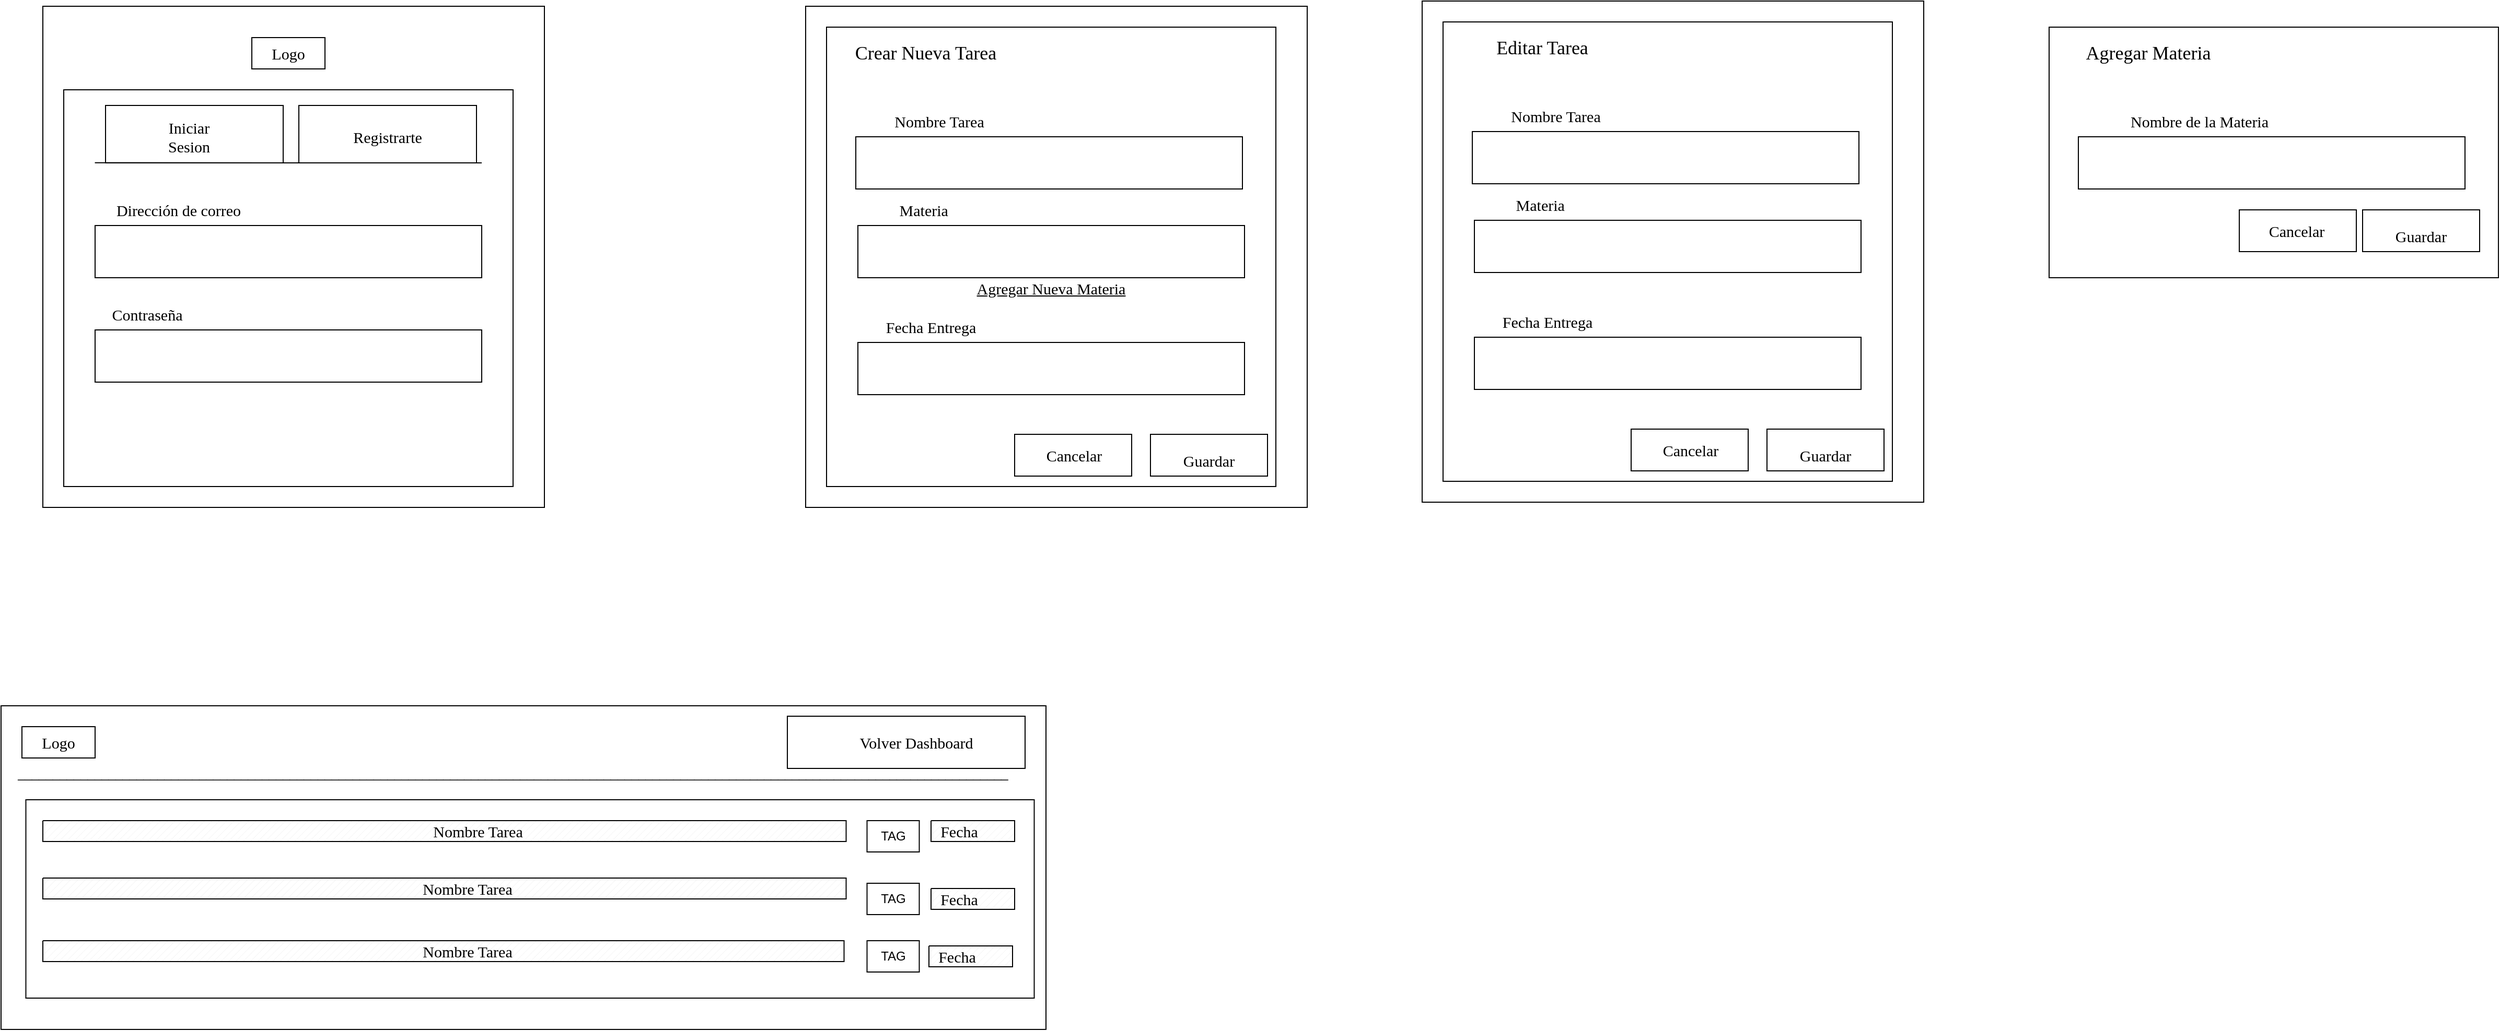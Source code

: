 <mxfile version="26.2.2">
  <diagram name="Página-1" id="y9sjLF-I0lAovRhFKU5r">
    <mxGraphModel dx="1212" dy="872" grid="1" gridSize="10" guides="1" tooltips="1" connect="1" arrows="1" fold="1" page="1" pageScale="1" pageWidth="4400" pageHeight="4400" math="0" shadow="0">
      <root>
        <mxCell id="0" />
        <mxCell id="1" parent="0" />
        <mxCell id="Q5biwwvEiw_lb612Y_QM-18" value="" style="rounded=0;whiteSpace=wrap;html=1;" vertex="1" parent="1">
          <mxGeometry x="130" y="830" width="1000" height="310" as="geometry" />
        </mxCell>
        <mxCell id="Q5biwwvEiw_lb612Y_QM-148" value="" style="rounded=0;whiteSpace=wrap;html=1;" vertex="1" parent="1">
          <mxGeometry x="882.5" y="840" width="227.5" height="50" as="geometry" />
        </mxCell>
        <mxCell id="Q5biwwvEiw_lb612Y_QM-8" value="" style="rounded=0;whiteSpace=wrap;html=1;" vertex="1" parent="1">
          <mxGeometry x="360" y="180" width="110" height="40" as="geometry" />
        </mxCell>
        <mxCell id="Q5biwwvEiw_lb612Y_QM-2" value="" style="whiteSpace=wrap;html=1;aspect=fixed;" vertex="1" parent="1">
          <mxGeometry x="170" y="160" width="480" height="480" as="geometry" />
        </mxCell>
        <mxCell id="Q5biwwvEiw_lb612Y_QM-3" value="" style="rounded=0;whiteSpace=wrap;html=1;" vertex="1" parent="1">
          <mxGeometry x="190" y="240" width="430" height="380" as="geometry" />
        </mxCell>
        <mxCell id="Q5biwwvEiw_lb612Y_QM-4" value="" style="endArrow=none;html=1;rounded=0;exitX=0.171;exitY=0.38;exitDx=0;exitDy=0;exitPerimeter=0;" edge="1" parent="1">
          <mxGeometry width="50" height="50" relative="1" as="geometry">
            <mxPoint x="219.782" y="309.9" as="sourcePoint" />
            <mxPoint x="370" y="310" as="targetPoint" />
            <Array as="points">
              <mxPoint x="590" y="310" />
            </Array>
          </mxGeometry>
        </mxCell>
        <mxCell id="Q5biwwvEiw_lb612Y_QM-5" value="&lt;font style=&quot;font-size: 15px;&quot;&gt;Iniciar Sesion&lt;/font&gt;" style="text;html=1;align=center;verticalAlign=middle;whiteSpace=wrap;rounded=0;fontFamily=Verdana;" vertex="1" parent="1">
          <mxGeometry x="280" y="270" width="60" height="30" as="geometry" />
        </mxCell>
        <mxCell id="Q5biwwvEiw_lb612Y_QM-6" value="&lt;font style=&quot;font-size: 15px;&quot;&gt;Registrarte&lt;/font&gt;" style="text;html=1;align=center;verticalAlign=middle;whiteSpace=wrap;rounded=0;fontFamily=Verdana;" vertex="1" parent="1">
          <mxGeometry x="470" y="270" width="60" height="30" as="geometry" />
        </mxCell>
        <mxCell id="Q5biwwvEiw_lb612Y_QM-7" value="&lt;font style=&quot;font-size: 15px;&quot;&gt;Logo&lt;/font&gt;" style="text;html=1;align=center;verticalAlign=middle;whiteSpace=wrap;rounded=0;fontFamily=Verdana;" vertex="1" parent="1">
          <mxGeometry x="375" y="190" width="60" height="30" as="geometry" />
        </mxCell>
        <mxCell id="Q5biwwvEiw_lb612Y_QM-9" value="" style="rounded=0;whiteSpace=wrap;html=1;fillColor=none;" vertex="1" parent="1">
          <mxGeometry x="370" y="190" width="70" height="30" as="geometry" />
        </mxCell>
        <mxCell id="Q5biwwvEiw_lb612Y_QM-10" value="&lt;span style=&quot;font-size: 15px;&quot;&gt;Dirección de correo&lt;/span&gt;" style="text;html=1;align=center;verticalAlign=middle;whiteSpace=wrap;rounded=0;fontFamily=Verdana;" vertex="1" parent="1">
          <mxGeometry x="220" y="340" width="160" height="30" as="geometry" />
        </mxCell>
        <mxCell id="Q5biwwvEiw_lb612Y_QM-11" value="" style="rounded=0;whiteSpace=wrap;html=1;" vertex="1" parent="1">
          <mxGeometry x="220" y="370" width="370" height="50" as="geometry" />
        </mxCell>
        <mxCell id="Q5biwwvEiw_lb612Y_QM-12" value="&lt;span style=&quot;font-size: 15px;&quot;&gt;Contraseña&lt;/span&gt;" style="text;html=1;align=center;verticalAlign=middle;whiteSpace=wrap;rounded=0;fontFamily=Verdana;" vertex="1" parent="1">
          <mxGeometry x="220" y="440" width="100" height="30" as="geometry" />
        </mxCell>
        <mxCell id="Q5biwwvEiw_lb612Y_QM-13" value="" style="rounded=0;whiteSpace=wrap;html=1;" vertex="1" parent="1">
          <mxGeometry x="220" y="470" width="370" height="50" as="geometry" />
        </mxCell>
        <mxCell id="Q5biwwvEiw_lb612Y_QM-15" value="" style="rounded=0;whiteSpace=wrap;html=1;fillColor=none;" vertex="1" parent="1">
          <mxGeometry x="230" y="255" width="170" height="55" as="geometry" />
        </mxCell>
        <mxCell id="Q5biwwvEiw_lb612Y_QM-16" value="" style="rounded=0;whiteSpace=wrap;html=1;fillColor=none;" vertex="1" parent="1">
          <mxGeometry x="415" y="255" width="170" height="55" as="geometry" />
        </mxCell>
        <mxCell id="Q5biwwvEiw_lb612Y_QM-22" value="______________________________________________________________________________________________________________________________________________" style="text;html=1;align=center;verticalAlign=middle;whiteSpace=wrap;rounded=0;" vertex="1" parent="1">
          <mxGeometry x="590" y="880" width="60" height="30" as="geometry" />
        </mxCell>
        <mxCell id="Q5biwwvEiw_lb612Y_QM-24" value="" style="rounded=0;whiteSpace=wrap;html=1;fillColor=none;" vertex="1" parent="1">
          <mxGeometry x="150" y="850" width="70" height="30" as="geometry" />
        </mxCell>
        <mxCell id="Q5biwwvEiw_lb612Y_QM-26" value="&lt;span style=&quot;font-size: 15px;&quot;&gt;Logo&lt;/span&gt;" style="text;html=1;align=center;verticalAlign=middle;whiteSpace=wrap;rounded=0;fontFamily=Verdana;" vertex="1" parent="1">
          <mxGeometry x="150" y="850" width="70" height="30" as="geometry" />
        </mxCell>
        <mxCell id="Q5biwwvEiw_lb612Y_QM-51" value="" style="rounded=0;whiteSpace=wrap;html=1;fillColor=none;" vertex="1" parent="1">
          <mxGeometry x="153.75" y="920" width="965" height="190" as="geometry" />
        </mxCell>
        <mxCell id="Q5biwwvEiw_lb612Y_QM-55" value="" style="verticalLabelPosition=bottom;verticalAlign=top;html=1;shape=mxgraph.basic.patternFillRect;fillStyle=diag;step=5;fillStrokeWidth=0.2;fillStrokeColor=#dddddd;" vertex="1" parent="1">
          <mxGeometry x="170" y="940" width="768.75" height="20" as="geometry" />
        </mxCell>
        <mxCell id="Q5biwwvEiw_lb612Y_QM-56" value="" style="verticalLabelPosition=bottom;verticalAlign=top;html=1;shape=mxgraph.basic.patternFillRect;fillStyle=diag;step=5;fillStrokeWidth=0.2;fillStrokeColor=#dddddd;" vertex="1" parent="1">
          <mxGeometry x="1020" y="940" width="80" height="20" as="geometry" />
        </mxCell>
        <mxCell id="Q5biwwvEiw_lb612Y_QM-57" value="&lt;span style=&quot;font-size: 15px;&quot;&gt;Nombre Tarea&lt;/span&gt;" style="text;html=1;align=center;verticalAlign=middle;whiteSpace=wrap;rounded=0;fontFamily=Verdana;" vertex="1" parent="1">
          <mxGeometry x="493.75" y="935" width="185" height="30" as="geometry" />
        </mxCell>
        <mxCell id="Q5biwwvEiw_lb612Y_QM-58" value="&lt;span style=&quot;font-size: 15px;&quot;&gt;Fecha&lt;/span&gt;" style="text;html=1;align=center;verticalAlign=middle;whiteSpace=wrap;rounded=0;fontFamily=Verdana;" vertex="1" parent="1">
          <mxGeometry x="982.5" y="935" width="127.5" height="30" as="geometry" />
        </mxCell>
        <mxCell id="Q5biwwvEiw_lb612Y_QM-59" value="" style="verticalLabelPosition=bottom;verticalAlign=top;html=1;shape=mxgraph.basic.patternFillRect;fillStyle=diag;step=5;fillStrokeWidth=0.2;fillStrokeColor=#dddddd;" vertex="1" parent="1">
          <mxGeometry x="170" y="995" width="768.75" height="20" as="geometry" />
        </mxCell>
        <mxCell id="Q5biwwvEiw_lb612Y_QM-62" value="&lt;span style=&quot;font-size: 15px;&quot;&gt;Nombre Tarea&lt;/span&gt;" style="text;html=1;align=center;verticalAlign=middle;whiteSpace=wrap;rounded=0;fontFamily=Verdana;" vertex="1" parent="1">
          <mxGeometry x="483.75" y="990" width="185" height="30" as="geometry" />
        </mxCell>
        <mxCell id="Q5biwwvEiw_lb612Y_QM-63" value="" style="verticalLabelPosition=bottom;verticalAlign=top;html=1;shape=mxgraph.basic.patternFillRect;fillStyle=diag;step=5;fillStrokeWidth=0.2;fillStrokeColor=#dddddd;" vertex="1" parent="1">
          <mxGeometry x="170" y="1055" width="766.75" height="20" as="geometry" />
        </mxCell>
        <mxCell id="Q5biwwvEiw_lb612Y_QM-66" value="&lt;span style=&quot;font-size: 15px;&quot;&gt;Nombre Tarea&lt;/span&gt;" style="text;html=1;align=center;verticalAlign=middle;whiteSpace=wrap;rounded=0;fontFamily=Verdana;" vertex="1" parent="1">
          <mxGeometry x="483.75" y="1050" width="185" height="30" as="geometry" />
        </mxCell>
        <mxCell id="Q5biwwvEiw_lb612Y_QM-71" value="TAG" style="rounded=0;whiteSpace=wrap;html=1;" vertex="1" parent="1">
          <mxGeometry x="958.75" y="940" width="50" height="30" as="geometry" />
        </mxCell>
        <mxCell id="Q5biwwvEiw_lb612Y_QM-72" value="TAG" style="rounded=0;whiteSpace=wrap;html=1;" vertex="1" parent="1">
          <mxGeometry x="958.75" y="1000" width="50" height="30" as="geometry" />
        </mxCell>
        <mxCell id="Q5biwwvEiw_lb612Y_QM-75" value="TAG" style="rounded=0;whiteSpace=wrap;html=1;" vertex="1" parent="1">
          <mxGeometry x="958.75" y="1055" width="50" height="30" as="geometry" />
        </mxCell>
        <mxCell id="Q5biwwvEiw_lb612Y_QM-82" value="" style="rounded=0;whiteSpace=wrap;html=1;" vertex="1" parent="1">
          <mxGeometry x="1090" y="180" width="110" height="40" as="geometry" />
        </mxCell>
        <mxCell id="Q5biwwvEiw_lb612Y_QM-83" value="" style="whiteSpace=wrap;html=1;aspect=fixed;" vertex="1" parent="1">
          <mxGeometry x="900" y="160" width="480" height="480" as="geometry" />
        </mxCell>
        <mxCell id="Q5biwwvEiw_lb612Y_QM-84" value="" style="rounded=0;whiteSpace=wrap;html=1;" vertex="1" parent="1">
          <mxGeometry x="920" y="180" width="430" height="440" as="geometry" />
        </mxCell>
        <mxCell id="Q5biwwvEiw_lb612Y_QM-90" value="&lt;span style=&quot;font-size: 15px;&quot;&gt;Materia&amp;nbsp; &amp;nbsp; &amp;nbsp; &amp;nbsp; &amp;nbsp;&lt;/span&gt;" style="text;html=1;align=center;verticalAlign=middle;whiteSpace=wrap;rounded=0;fontFamily=Verdana;" vertex="1" parent="1">
          <mxGeometry x="950" y="340" width="160" height="30" as="geometry" />
        </mxCell>
        <mxCell id="Q5biwwvEiw_lb612Y_QM-91" value="" style="rounded=0;whiteSpace=wrap;html=1;" vertex="1" parent="1">
          <mxGeometry x="950" y="370" width="370" height="50" as="geometry" />
        </mxCell>
        <mxCell id="Q5biwwvEiw_lb612Y_QM-92" value="&lt;span style=&quot;font-size: 15px;&quot;&gt;Fecha Entrega&lt;/span&gt;" style="text;html=1;align=center;verticalAlign=middle;whiteSpace=wrap;rounded=0;fontFamily=Verdana;" vertex="1" parent="1">
          <mxGeometry x="950" y="452" width="140" height="30" as="geometry" />
        </mxCell>
        <mxCell id="Q5biwwvEiw_lb612Y_QM-93" value="" style="rounded=0;whiteSpace=wrap;html=1;" vertex="1" parent="1">
          <mxGeometry x="950" y="482" width="370" height="50" as="geometry" />
        </mxCell>
        <mxCell id="Q5biwwvEiw_lb612Y_QM-96" value="&lt;font style=&quot;font-size: 18px;&quot;&gt;Crear Nueva Tarea&lt;/font&gt;" style="text;html=1;align=center;verticalAlign=middle;whiteSpace=wrap;rounded=0;fontFamily=Verdana;" vertex="1" parent="1">
          <mxGeometry x="920" y="190" width="190" height="30" as="geometry" />
        </mxCell>
        <mxCell id="Q5biwwvEiw_lb612Y_QM-97" value="&lt;span style=&quot;font-size: 15px;&quot;&gt;Nombre Tarea&lt;/span&gt;" style="text;html=1;align=center;verticalAlign=middle;whiteSpace=wrap;rounded=0;fontFamily=Verdana;" vertex="1" parent="1">
          <mxGeometry x="948" y="255" width="160" height="30" as="geometry" />
        </mxCell>
        <mxCell id="Q5biwwvEiw_lb612Y_QM-98" value="" style="rounded=0;whiteSpace=wrap;html=1;" vertex="1" parent="1">
          <mxGeometry x="948" y="285" width="370" height="50" as="geometry" />
        </mxCell>
        <mxCell id="Q5biwwvEiw_lb612Y_QM-99" value="&lt;span style=&quot;font-size: 15px;&quot;&gt;&lt;u&gt;Agregar Nueva Materia&lt;/u&gt;&lt;/span&gt;" style="text;html=1;align=center;verticalAlign=middle;whiteSpace=wrap;rounded=0;fontFamily=Verdana;" vertex="1" parent="1">
          <mxGeometry x="970" y="415" width="330" height="30" as="geometry" />
        </mxCell>
        <mxCell id="Q5biwwvEiw_lb612Y_QM-100" value="" style="rounded=0;whiteSpace=wrap;html=1;" vertex="1" parent="1">
          <mxGeometry x="1100" y="570" width="112" height="40" as="geometry" />
        </mxCell>
        <mxCell id="Q5biwwvEiw_lb612Y_QM-101" value="&lt;span style=&quot;font-size: 15px;&quot;&gt;Cancelar&lt;/span&gt;" style="text;html=1;align=center;verticalAlign=middle;whiteSpace=wrap;rounded=0;fontFamily=Verdana;" vertex="1" parent="1">
          <mxGeometry x="1102" y="575" width="110" height="30" as="geometry" />
        </mxCell>
        <mxCell id="Q5biwwvEiw_lb612Y_QM-108" value="" style="rounded=0;whiteSpace=wrap;html=1;" vertex="1" parent="1">
          <mxGeometry x="1230" y="570" width="112" height="40" as="geometry" />
        </mxCell>
        <mxCell id="Q5biwwvEiw_lb612Y_QM-109" value="&lt;span style=&quot;font-size: 15px;&quot;&gt;Guardar&lt;/span&gt;" style="text;html=1;align=center;verticalAlign=middle;whiteSpace=wrap;rounded=0;fontFamily=Verdana;" vertex="1" parent="1">
          <mxGeometry x="1231" y="580" width="110" height="30" as="geometry" />
        </mxCell>
        <mxCell id="Q5biwwvEiw_lb612Y_QM-112" value="" style="rounded=0;whiteSpace=wrap;html=1;" vertex="1" parent="1">
          <mxGeometry x="1680" y="175" width="110" height="40" as="geometry" />
        </mxCell>
        <mxCell id="Q5biwwvEiw_lb612Y_QM-113" value="" style="whiteSpace=wrap;html=1;aspect=fixed;" vertex="1" parent="1">
          <mxGeometry x="1490" y="155" width="480" height="480" as="geometry" />
        </mxCell>
        <mxCell id="Q5biwwvEiw_lb612Y_QM-114" value="" style="rounded=0;whiteSpace=wrap;html=1;" vertex="1" parent="1">
          <mxGeometry x="1510" y="175" width="430" height="440" as="geometry" />
        </mxCell>
        <mxCell id="Q5biwwvEiw_lb612Y_QM-115" value="&lt;span style=&quot;font-size: 15px;&quot;&gt;Materia&amp;nbsp; &amp;nbsp; &amp;nbsp; &amp;nbsp; &amp;nbsp;&lt;/span&gt;" style="text;html=1;align=center;verticalAlign=middle;whiteSpace=wrap;rounded=0;fontFamily=Verdana;" vertex="1" parent="1">
          <mxGeometry x="1540" y="335" width="160" height="30" as="geometry" />
        </mxCell>
        <mxCell id="Q5biwwvEiw_lb612Y_QM-116" value="" style="rounded=0;whiteSpace=wrap;html=1;" vertex="1" parent="1">
          <mxGeometry x="1540" y="365" width="370" height="50" as="geometry" />
        </mxCell>
        <mxCell id="Q5biwwvEiw_lb612Y_QM-117" value="&lt;span style=&quot;font-size: 15px;&quot;&gt;Fecha Entrega&lt;/span&gt;" style="text;html=1;align=center;verticalAlign=middle;whiteSpace=wrap;rounded=0;fontFamily=Verdana;" vertex="1" parent="1">
          <mxGeometry x="1540" y="447" width="140" height="30" as="geometry" />
        </mxCell>
        <mxCell id="Q5biwwvEiw_lb612Y_QM-118" value="" style="rounded=0;whiteSpace=wrap;html=1;" vertex="1" parent="1">
          <mxGeometry x="1540" y="477" width="370" height="50" as="geometry" />
        </mxCell>
        <mxCell id="Q5biwwvEiw_lb612Y_QM-119" value="&lt;font style=&quot;font-size: 18px;&quot;&gt;Editar Tarea&lt;/font&gt;" style="text;html=1;align=center;verticalAlign=middle;whiteSpace=wrap;rounded=0;fontFamily=Verdana;" vertex="1" parent="1">
          <mxGeometry x="1510" y="185" width="190" height="30" as="geometry" />
        </mxCell>
        <mxCell id="Q5biwwvEiw_lb612Y_QM-120" value="&lt;span style=&quot;font-size: 15px;&quot;&gt;Nombre Tarea&lt;/span&gt;" style="text;html=1;align=center;verticalAlign=middle;whiteSpace=wrap;rounded=0;fontFamily=Verdana;" vertex="1" parent="1">
          <mxGeometry x="1538" y="250" width="160" height="30" as="geometry" />
        </mxCell>
        <mxCell id="Q5biwwvEiw_lb612Y_QM-121" value="" style="rounded=0;whiteSpace=wrap;html=1;" vertex="1" parent="1">
          <mxGeometry x="1538" y="280" width="370" height="50" as="geometry" />
        </mxCell>
        <mxCell id="Q5biwwvEiw_lb612Y_QM-123" value="" style="rounded=0;whiteSpace=wrap;html=1;" vertex="1" parent="1">
          <mxGeometry x="1690" y="565" width="112" height="40" as="geometry" />
        </mxCell>
        <mxCell id="Q5biwwvEiw_lb612Y_QM-124" value="&lt;span style=&quot;font-size: 15px;&quot;&gt;Cancelar&lt;/span&gt;" style="text;html=1;align=center;verticalAlign=middle;whiteSpace=wrap;rounded=0;fontFamily=Verdana;" vertex="1" parent="1">
          <mxGeometry x="1692" y="570" width="110" height="30" as="geometry" />
        </mxCell>
        <mxCell id="Q5biwwvEiw_lb612Y_QM-125" value="" style="rounded=0;whiteSpace=wrap;html=1;" vertex="1" parent="1">
          <mxGeometry x="1820" y="565" width="112" height="40" as="geometry" />
        </mxCell>
        <mxCell id="Q5biwwvEiw_lb612Y_QM-126" value="&lt;span style=&quot;font-size: 15px;&quot;&gt;Guardar&lt;/span&gt;" style="text;html=1;align=center;verticalAlign=middle;whiteSpace=wrap;rounded=0;fontFamily=Verdana;" vertex="1" parent="1">
          <mxGeometry x="1821" y="575" width="110" height="30" as="geometry" />
        </mxCell>
        <mxCell id="Q5biwwvEiw_lb612Y_QM-127" value="" style="rounded=0;whiteSpace=wrap;html=1;" vertex="1" parent="1">
          <mxGeometry x="2260" y="180" width="110" height="40" as="geometry" />
        </mxCell>
        <mxCell id="Q5biwwvEiw_lb612Y_QM-129" value="" style="rounded=0;whiteSpace=wrap;html=1;" vertex="1" parent="1">
          <mxGeometry x="2090" y="180" width="430" height="240" as="geometry" />
        </mxCell>
        <mxCell id="Q5biwwvEiw_lb612Y_QM-134" value="&lt;font style=&quot;font-size: 18px;&quot;&gt;Agregar Materia&lt;/font&gt;" style="text;html=1;align=center;verticalAlign=middle;whiteSpace=wrap;rounded=0;fontFamily=Verdana;" vertex="1" parent="1">
          <mxGeometry x="2090" y="190" width="190" height="30" as="geometry" />
        </mxCell>
        <mxCell id="Q5biwwvEiw_lb612Y_QM-135" value="&lt;span style=&quot;font-size: 15px;&quot;&gt;Nombre de la Materia&lt;/span&gt;" style="text;html=1;align=center;verticalAlign=middle;whiteSpace=wrap;rounded=0;fontFamily=Verdana;" vertex="1" parent="1">
          <mxGeometry x="2118" y="255" width="232" height="30" as="geometry" />
        </mxCell>
        <mxCell id="Q5biwwvEiw_lb612Y_QM-136" value="" style="rounded=0;whiteSpace=wrap;html=1;" vertex="1" parent="1">
          <mxGeometry x="2118" y="285" width="370" height="50" as="geometry" />
        </mxCell>
        <mxCell id="Q5biwwvEiw_lb612Y_QM-137" value="" style="rounded=0;whiteSpace=wrap;html=1;" vertex="1" parent="1">
          <mxGeometry x="2272" y="355" width="112" height="40" as="geometry" />
        </mxCell>
        <mxCell id="Q5biwwvEiw_lb612Y_QM-138" value="&lt;span style=&quot;font-size: 15px;&quot;&gt;Cancelar&lt;/span&gt;" style="text;html=1;align=center;verticalAlign=middle;whiteSpace=wrap;rounded=0;fontFamily=Verdana;" vertex="1" parent="1">
          <mxGeometry x="2272" y="360" width="110" height="30" as="geometry" />
        </mxCell>
        <mxCell id="Q5biwwvEiw_lb612Y_QM-139" value="" style="rounded=0;whiteSpace=wrap;html=1;" vertex="1" parent="1">
          <mxGeometry x="2390" y="355" width="112" height="40" as="geometry" />
        </mxCell>
        <mxCell id="Q5biwwvEiw_lb612Y_QM-140" value="&lt;span style=&quot;font-size: 15px;&quot;&gt;Guardar&lt;/span&gt;" style="text;html=1;align=center;verticalAlign=middle;whiteSpace=wrap;rounded=0;fontFamily=Verdana;" vertex="1" parent="1">
          <mxGeometry x="2391" y="365" width="110" height="30" as="geometry" />
        </mxCell>
        <mxCell id="Q5biwwvEiw_lb612Y_QM-141" value="" style="verticalLabelPosition=bottom;verticalAlign=top;html=1;shape=mxgraph.basic.patternFillRect;fillStyle=diag;step=5;fillStrokeWidth=0.2;fillStrokeColor=#dddddd;" vertex="1" parent="1">
          <mxGeometry x="1020" y="1005" width="80" height="20" as="geometry" />
        </mxCell>
        <mxCell id="Q5biwwvEiw_lb612Y_QM-142" value="&lt;span style=&quot;font-size: 15px;&quot;&gt;Fecha&lt;/span&gt;" style="text;html=1;align=center;verticalAlign=middle;whiteSpace=wrap;rounded=0;fontFamily=Verdana;" vertex="1" parent="1">
          <mxGeometry x="982.5" y="1000" width="127.5" height="30" as="geometry" />
        </mxCell>
        <mxCell id="Q5biwwvEiw_lb612Y_QM-143" value="" style="verticalLabelPosition=bottom;verticalAlign=top;html=1;shape=mxgraph.basic.patternFillRect;fillStyle=diag;step=5;fillStrokeWidth=0.2;fillStrokeColor=#dddddd;" vertex="1" parent="1">
          <mxGeometry x="1018" y="1060" width="80" height="20" as="geometry" />
        </mxCell>
        <mxCell id="Q5biwwvEiw_lb612Y_QM-144" value="&lt;span style=&quot;font-size: 15px;&quot;&gt;Fecha&lt;/span&gt;" style="text;html=1;align=center;verticalAlign=middle;whiteSpace=wrap;rounded=0;fontFamily=Verdana;" vertex="1" parent="1">
          <mxGeometry x="980.5" y="1055" width="127.5" height="30" as="geometry" />
        </mxCell>
        <mxCell id="Q5biwwvEiw_lb612Y_QM-147" value="&lt;span style=&quot;font-size: 15px;&quot;&gt;Volver Dashboard&lt;/span&gt;" style="text;html=1;align=center;verticalAlign=middle;whiteSpace=wrap;rounded=0;fontFamily=Verdana;" vertex="1" parent="1">
          <mxGeometry x="926.25" y="850" width="160" height="30" as="geometry" />
        </mxCell>
      </root>
    </mxGraphModel>
  </diagram>
</mxfile>

